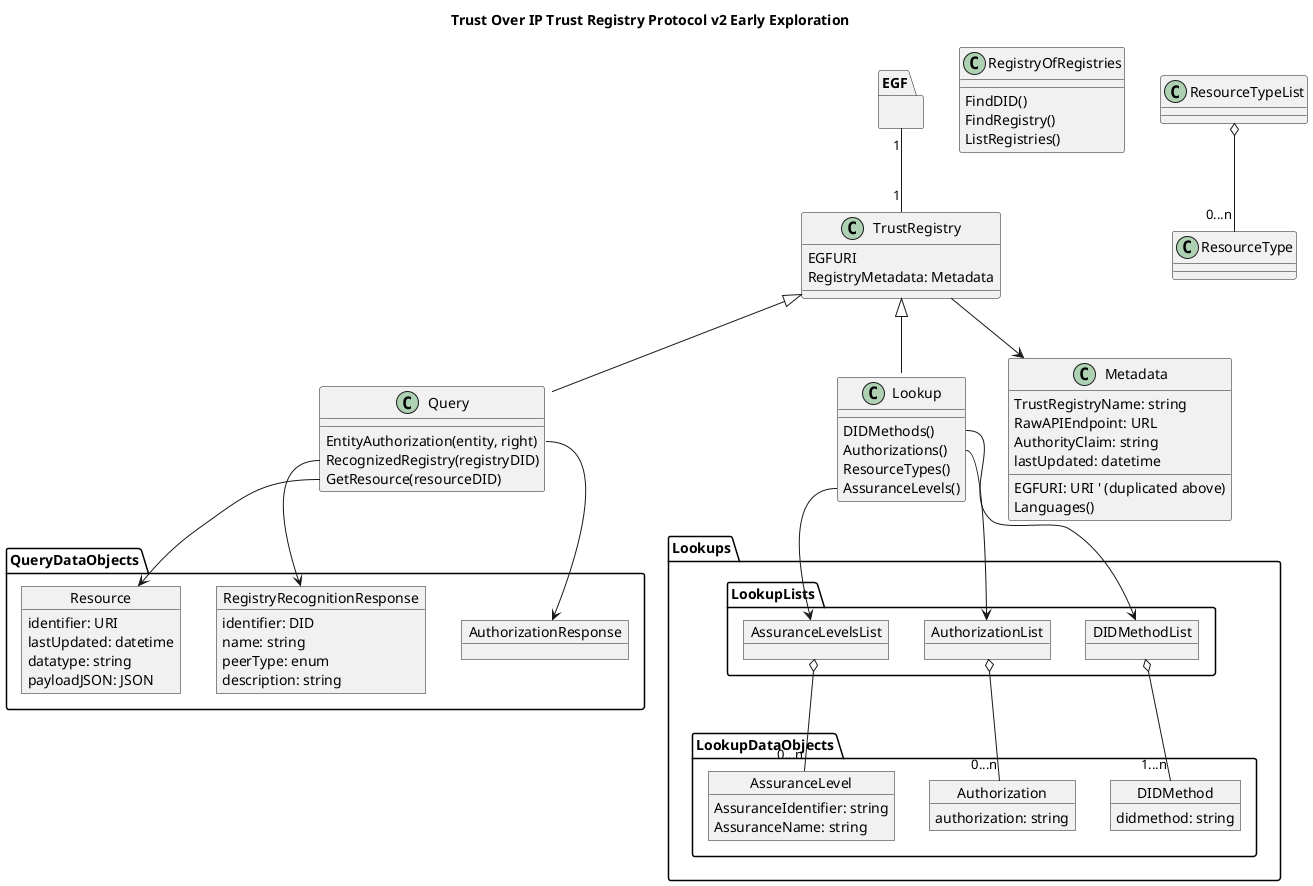 @startuml



title Trust Over IP Trust Registry Protocol v2 Early Exploration

package EGF {

}

' object Error 
class TrustRegistry {
    EGFURI
    RegistryMetadata: Metadata
}

class RegistryOfRegistries {
    FindDID()
    FindRegistry()
    ListRegistries()


}

class Query {
    EntityAuthorization(entity, right)
    RecognizedRegistry(registryDID)
    GetResource(resourceDID)  
}

class Lookup {
    DIDMethods() 
    Authorizations()
    ResourceTypes()
    ' CredentialTypes()
    ' CredentialSchemas()
    ' PresentationRequests()
    ' Overlays()
    AssuranceLevels()
}

class Metadata {
    EGFURI: URI ' (duplicated above)
    TrustRegistryName: string
    RawAPIEndpoint: URL 
    AuthorityClaim: string 
    lastUpdated: datetime 
    

    Languages() 
}

' inheritance

EGF "1" -- "1" TrustRegistry

TrustRegistry <|-- Query
TrustRegistry <|-- Lookup 


package QueryDataObjects {
    object AuthorizationResponse 
    object RegistryRecognitionResponse {
        identifier: DID
        name: string
        peerType: enum
        description: string

    }
    object Resource {
        identifier: URI
        lastUpdated: datetime
        datatype: string
        payloadJSON: JSON
    }
    
}
package Lookups {
    package LookupLists {
        object DIDMethodList
        object AuthorizationList
        ' object ResourceTypeList
        
        object AssuranceLevelsList
        ' object CredentialTypeList 
        ' object CredentialSchemaList
        ' object PresentationRequestList
        ' object OverlayList 
        
    }

    package LookupDataObjects {
    
        
        object DIDMethod {
            didmethod: string 
        }
        object Authorization {
            authorization: string 
        }

        ' object ResourceType {
        '     resourceTypeIdentifier: DID
        '     resourceTypeString: string
        '     description: string 
        ' }
        object AssuranceLevel {
            AssuranceIdentifier: string
            AssuranceName: string
            'TODO multilingual
        }

    }
}





Query::EntityAuthorization --> AuthorizationResponse
Query::GetResource --> Resource
Query::RecognizedRegistry --> RegistryRecognitionResponse


Lookup::DIDMethods --> DIDMethodList
Lookup::Authorizations --> AuthorizationList

' Lookup::ResourceTypes --> ResourceTypeList  
Lookup::AssuranceLevels --> AssuranceLevelsList

' METADATA related objects
TrustRegistry --> Metadata 



DIDMethodList o-- "1...n" DIDMethod 
AuthorizationList o-- "0...n" Authorization
ResourceTypeList o-- "0...n" ResourceType


'' High-Level lots of specific classes
' Lookup::CredentialTypes --> CredentialTypeList
' Lookup::CredentialSchemas --> CredentialSchemaList
' Lookup::PresentationRequests --> PresentationRequestList
' Lookup::Overlays --> OverlayList
' Lookup::CredentialTypes --> CredentialTypeList
' Lookup::CredentialSchemas --> CredentialSchemaList
' Lookup::PresentationRequests --> PresentationRequestList
' Lookup::Overlays --> OverlayList
' CredentialTypeList o-- "0..n" CredentialType
' CredentialSchemaList o-- "0..n" CredentialSchema
' CredentialType o-- CredentialSchema
' PresentationRequestList o-- "0..n" PresentationRequest
' OverlayList o-- "0...n" Overlay

AssuranceLevelsList o-- "0...n" AssuranceLevel

'' Use Resources for assets
' Resource <|-- Overlay
' Resource <|-- CredentialSchema
' Resource <|-- PresentationRequest
' Resource <|-- CredentialType


@enduml
